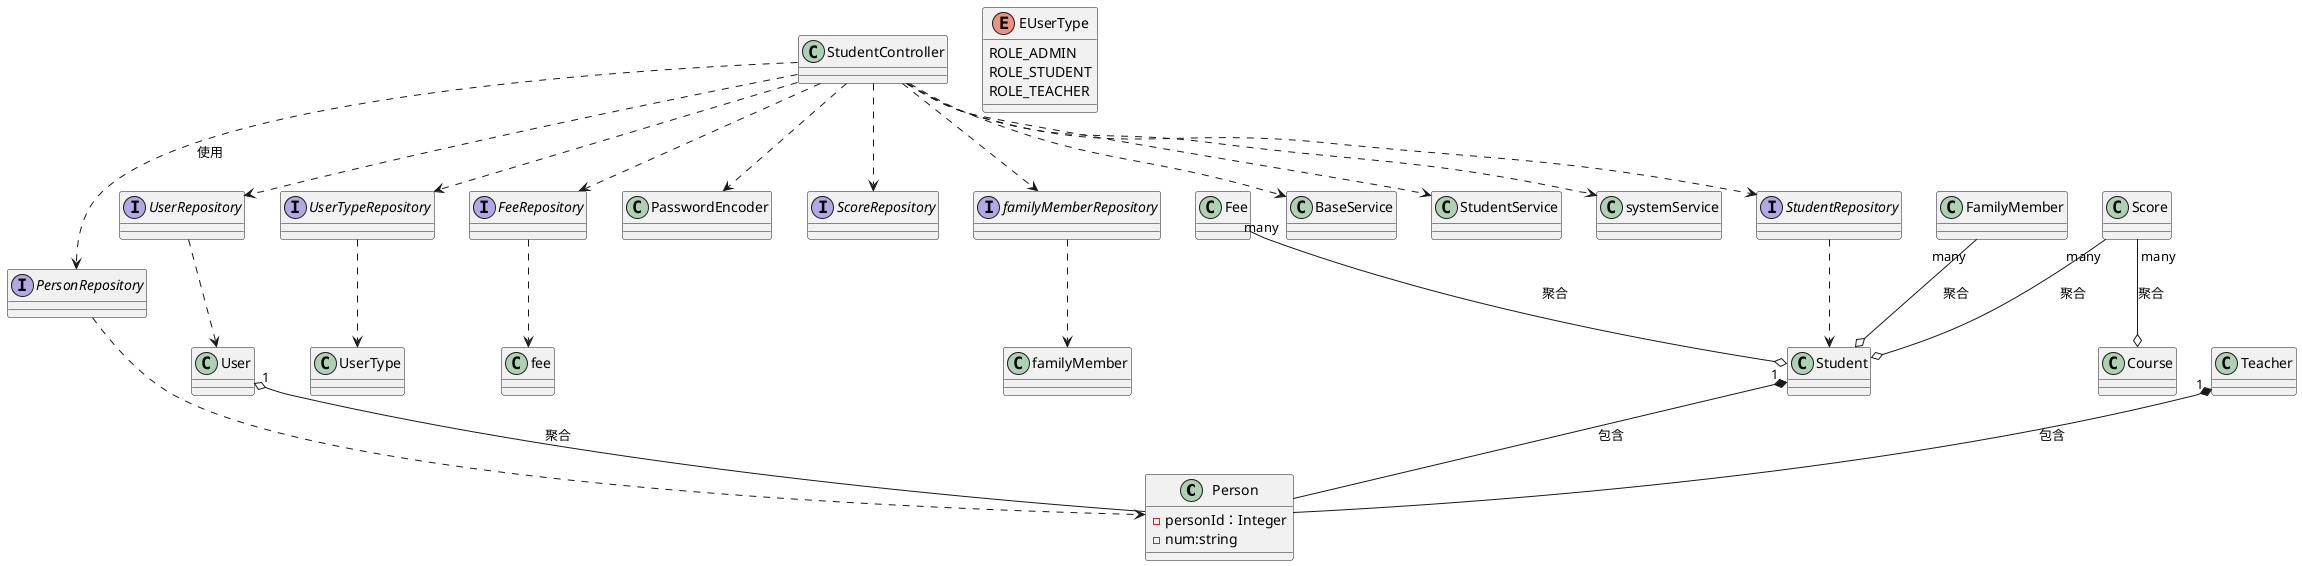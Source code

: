 @startuml
'https://plantuml.com/class-diagram

class Person{
-personId：Integer
-num:string
}
class User
class Student
class Teacher
class Course
class FamilyMember
class Fee
class Score

class StudentController
interface PersonRepository
interface StudentRepository
interface UserRepository
interface UserTypeRepository
class PasswordEncoder
interface ScoreRepository
interface FeeRepository
interface familyMemberRepository
class BaseService
class StudentService
class systemService

enum EUserType {
ROLE_ADMIN
ROLE_STUDENT
ROLE_TEACHER
}
User "1" o-- Person  : 聚合
Student "1" *-- Person  : 包含
Teacher "1" *-- Person  : 包含
Fee "many" --o Student : 聚合
FamilyMember "many" --o Student :聚合
Score "many" --o Student :聚合
Score "many" --o Course :聚合
StudentController ..> PersonRepository :使用
StudentController ..> StudentRepository
StudentController ..> UserRepository
StudentController ..> UserTypeRepository
StudentController ..> PasswordEncoder
StudentController ..> ScoreRepository
StudentController ..> FeeRepository
StudentController ..> familyMemberRepository
StudentController ..> BaseService
StudentController ..> StudentService
StudentController ..> systemService
PersonRepository ..> Person
StudentRepository ..> Student
UserRepository ..> User
UserTypeRepository ..> UserType
FeeRepository ..> fee
familyMemberRepository ..> familyMember

@enduml